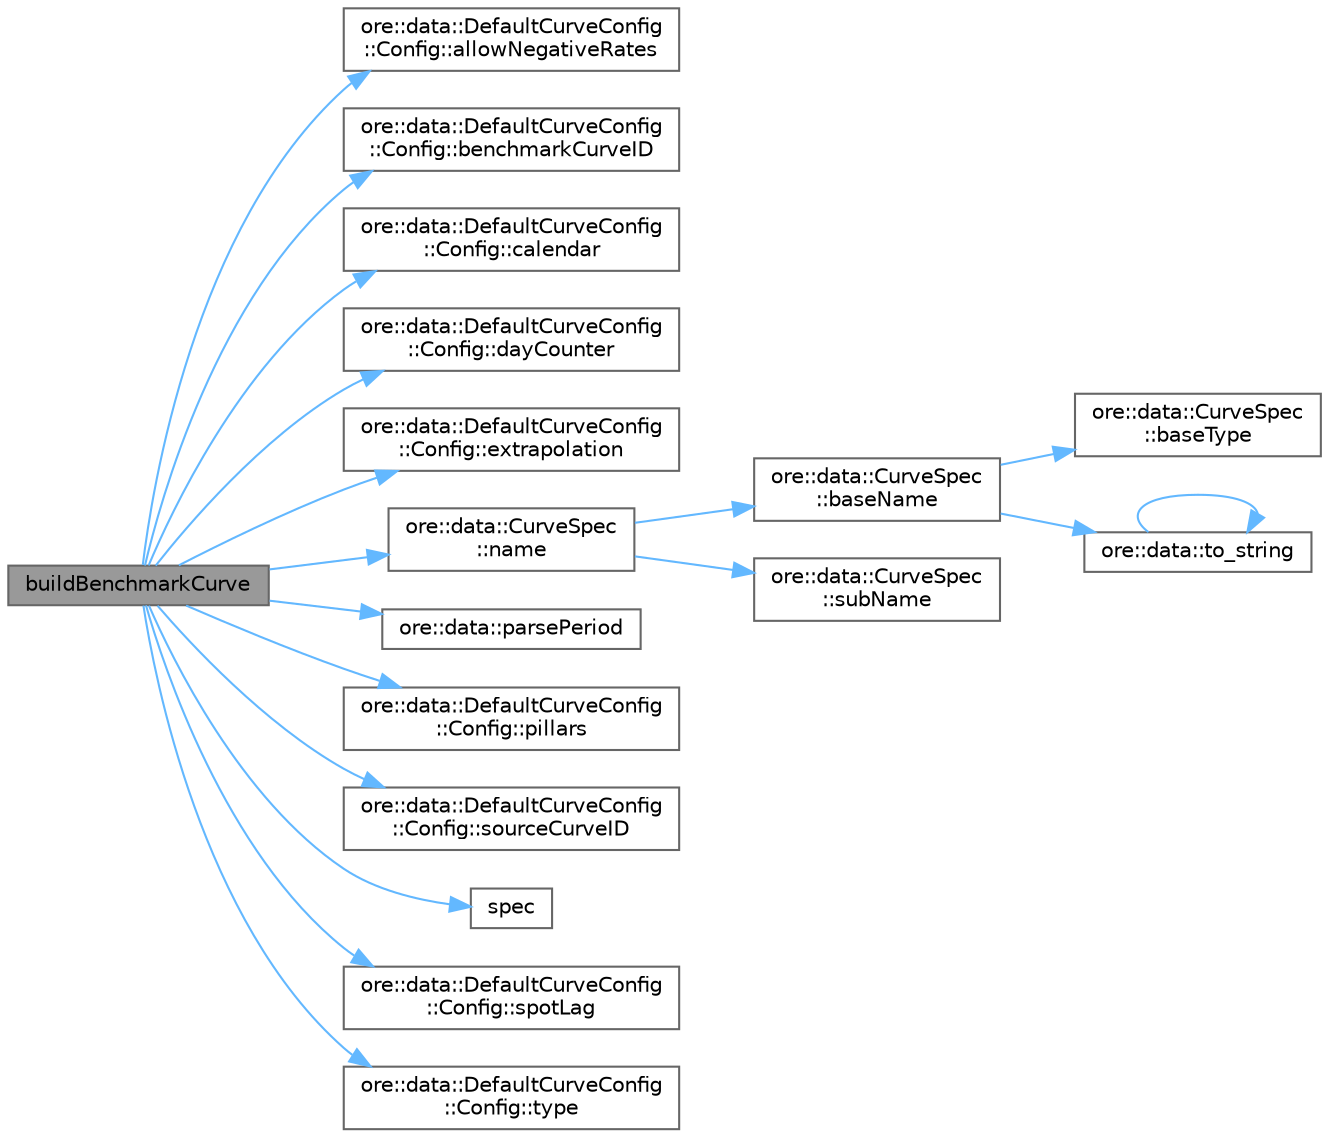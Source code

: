 digraph "buildBenchmarkCurve"
{
 // INTERACTIVE_SVG=YES
 // LATEX_PDF_SIZE
  bgcolor="transparent";
  edge [fontname=Helvetica,fontsize=10,labelfontname=Helvetica,labelfontsize=10];
  node [fontname=Helvetica,fontsize=10,shape=box,height=0.2,width=0.4];
  rankdir="LR";
  Node1 [label="buildBenchmarkCurve",height=0.2,width=0.4,color="gray40", fillcolor="grey60", style="filled", fontcolor="black",tooltip="Build a default curve implied from a spread over a benchmark curve."];
  Node1 -> Node2 [color="steelblue1",style="solid"];
  Node2 [label="ore::data::DefaultCurveConfig\l::Config::allowNegativeRates",height=0.2,width=0.4,color="grey40", fillcolor="white", style="filled",URL="$classore_1_1data_1_1_default_curve_config_1_1_config.html#a7ad2e4a59bf118e2195662672cc351d4",tooltip=" "];
  Node1 -> Node3 [color="steelblue1",style="solid"];
  Node3 [label="ore::data::DefaultCurveConfig\l::Config::benchmarkCurveID",height=0.2,width=0.4,color="grey40", fillcolor="white", style="filled",URL="$classore_1_1data_1_1_default_curve_config_1_1_config.html#a79e830eb18651408c038e14bb68d83b9",tooltip=" "];
  Node1 -> Node4 [color="steelblue1",style="solid"];
  Node4 [label="ore::data::DefaultCurveConfig\l::Config::calendar",height=0.2,width=0.4,color="grey40", fillcolor="white", style="filled",URL="$classore_1_1data_1_1_default_curve_config_1_1_config.html#a4ffdceafee5fe94e7646e4f04300ba18",tooltip=" "];
  Node1 -> Node5 [color="steelblue1",style="solid"];
  Node5 [label="ore::data::DefaultCurveConfig\l::Config::dayCounter",height=0.2,width=0.4,color="grey40", fillcolor="white", style="filled",URL="$classore_1_1data_1_1_default_curve_config_1_1_config.html#a444059abeb0fb23c8244884dcee82ae2",tooltip=" "];
  Node1 -> Node6 [color="steelblue1",style="solid"];
  Node6 [label="ore::data::DefaultCurveConfig\l::Config::extrapolation",height=0.2,width=0.4,color="grey40", fillcolor="white", style="filled",URL="$classore_1_1data_1_1_default_curve_config_1_1_config.html#a7dd47beba239c5ffec6a4a50f4110664",tooltip=" "];
  Node1 -> Node7 [color="steelblue1",style="solid"];
  Node7 [label="ore::data::CurveSpec\l::name",height=0.2,width=0.4,color="grey40", fillcolor="white", style="filled",URL="$classore_1_1data_1_1_curve_spec.html#afa7a10b4b56522f03c698ac514b0f844",tooltip="returns the unique curve name"];
  Node7 -> Node8 [color="steelblue1",style="solid"];
  Node8 [label="ore::data::CurveSpec\l::baseName",height=0.2,width=0.4,color="grey40", fillcolor="white", style="filled",URL="$classore_1_1data_1_1_curve_spec.html#a3d24768215bf6280c80eca3930ea3f55",tooltip=" "];
  Node8 -> Node9 [color="steelblue1",style="solid"];
  Node9 [label="ore::data::CurveSpec\l::baseType",height=0.2,width=0.4,color="grey40", fillcolor="white", style="filled",URL="$classore_1_1data_1_1_curve_spec.html#a0106d2fb6472e64456c6ebd018aa6300",tooltip=" "];
  Node8 -> Node10 [color="steelblue1",style="solid"];
  Node10 [label="ore::data::to_string",height=0.2,width=0.4,color="grey40", fillcolor="white", style="filled",URL="$namespaceore_1_1data.html#a86651dfeb5c18ee891f7a4734d8cf455",tooltip=" "];
  Node10 -> Node10 [color="steelblue1",style="solid"];
  Node7 -> Node11 [color="steelblue1",style="solid"];
  Node11 [label="ore::data::CurveSpec\l::subName",height=0.2,width=0.4,color="grey40", fillcolor="white", style="filled",URL="$classore_1_1data_1_1_curve_spec.html#a471fbcf9df5ab7ac2153495b4c8ac723",tooltip=" "];
  Node1 -> Node12 [color="steelblue1",style="solid"];
  Node12 [label="ore::data::parsePeriod",height=0.2,width=0.4,color="grey40", fillcolor="white", style="filled",URL="$group__utilities.html#ga8e0623e2cb01e250e9cfec4619256208",tooltip="Convert text to QuantLib::Period."];
  Node1 -> Node13 [color="steelblue1",style="solid"];
  Node13 [label="ore::data::DefaultCurveConfig\l::Config::pillars",height=0.2,width=0.4,color="grey40", fillcolor="white", style="filled",URL="$classore_1_1data_1_1_default_curve_config_1_1_config.html#a81284370f76520b7bfc53d97d2bda783",tooltip=" "];
  Node1 -> Node14 [color="steelblue1",style="solid"];
  Node14 [label="ore::data::DefaultCurveConfig\l::Config::sourceCurveID",height=0.2,width=0.4,color="grey40", fillcolor="white", style="filled",URL="$classore_1_1data_1_1_default_curve_config_1_1_config.html#ac5dd2aba78e4c087d64b70f87688e573",tooltip=" "];
  Node1 -> Node15 [color="steelblue1",style="solid"];
  Node15 [label="spec",height=0.2,width=0.4,color="grey40", fillcolor="white", style="filled",URL="$classore_1_1data_1_1_default_curve.html#a597044cdcb11befb4e20d72eb175fe73",tooltip=" "];
  Node1 -> Node16 [color="steelblue1",style="solid"];
  Node16 [label="ore::data::DefaultCurveConfig\l::Config::spotLag",height=0.2,width=0.4,color="grey40", fillcolor="white", style="filled",URL="$classore_1_1data_1_1_default_curve_config_1_1_config.html#a733d5acfd711d887beb874d0b30ef9ed",tooltip=" "];
  Node1 -> Node17 [color="steelblue1",style="solid"];
  Node17 [label="ore::data::DefaultCurveConfig\l::Config::type",height=0.2,width=0.4,color="grey40", fillcolor="white", style="filled",URL="$classore_1_1data_1_1_default_curve_config_1_1_config.html#a15994db51fc48298a94001e57d54305b",tooltip=" "];
}
